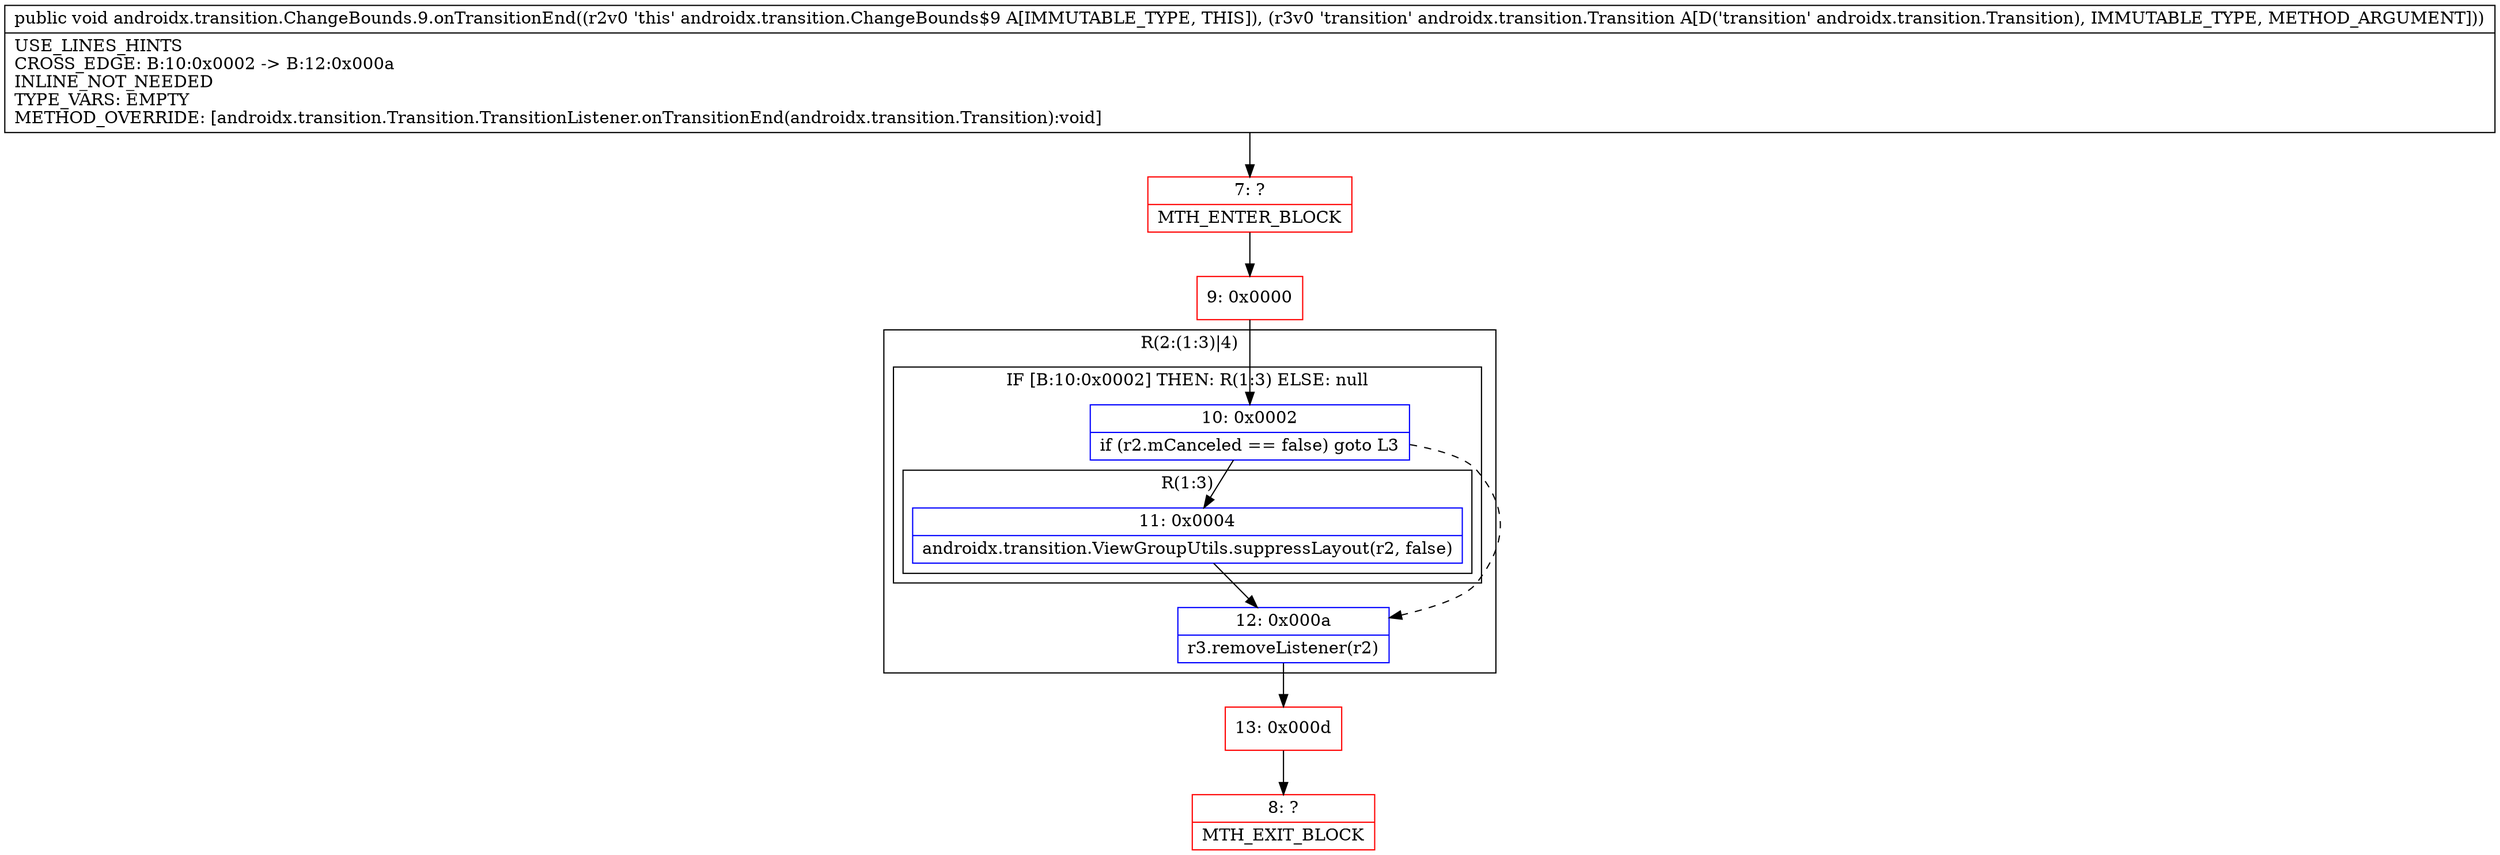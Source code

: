 digraph "CFG forandroidx.transition.ChangeBounds.9.onTransitionEnd(Landroidx\/transition\/Transition;)V" {
subgraph cluster_Region_939533409 {
label = "R(2:(1:3)|4)";
node [shape=record,color=blue];
subgraph cluster_IfRegion_190198450 {
label = "IF [B:10:0x0002] THEN: R(1:3) ELSE: null";
node [shape=record,color=blue];
Node_10 [shape=record,label="{10\:\ 0x0002|if (r2.mCanceled == false) goto L3\l}"];
subgraph cluster_Region_2001016376 {
label = "R(1:3)";
node [shape=record,color=blue];
Node_11 [shape=record,label="{11\:\ 0x0004|androidx.transition.ViewGroupUtils.suppressLayout(r2, false)\l}"];
}
}
Node_12 [shape=record,label="{12\:\ 0x000a|r3.removeListener(r2)\l}"];
}
Node_7 [shape=record,color=red,label="{7\:\ ?|MTH_ENTER_BLOCK\l}"];
Node_9 [shape=record,color=red,label="{9\:\ 0x0000}"];
Node_13 [shape=record,color=red,label="{13\:\ 0x000d}"];
Node_8 [shape=record,color=red,label="{8\:\ ?|MTH_EXIT_BLOCK\l}"];
MethodNode[shape=record,label="{public void androidx.transition.ChangeBounds.9.onTransitionEnd((r2v0 'this' androidx.transition.ChangeBounds$9 A[IMMUTABLE_TYPE, THIS]), (r3v0 'transition' androidx.transition.Transition A[D('transition' androidx.transition.Transition), IMMUTABLE_TYPE, METHOD_ARGUMENT]))  | USE_LINES_HINTS\lCROSS_EDGE: B:10:0x0002 \-\> B:12:0x000a\lINLINE_NOT_NEEDED\lTYPE_VARS: EMPTY\lMETHOD_OVERRIDE: [androidx.transition.Transition.TransitionListener.onTransitionEnd(androidx.transition.Transition):void]\l}"];
MethodNode -> Node_7;Node_10 -> Node_11;
Node_10 -> Node_12[style=dashed];
Node_11 -> Node_12;
Node_12 -> Node_13;
Node_7 -> Node_9;
Node_9 -> Node_10;
Node_13 -> Node_8;
}

